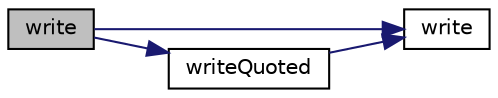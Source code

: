 digraph "write"
{
  bgcolor="transparent";
  edge [fontname="Helvetica",fontsize="10",labelfontname="Helvetica",labelfontsize="10"];
  node [fontname="Helvetica",fontsize="10",shape=record];
  rankdir="LR";
  Node1 [label="write",height=0.2,width=0.4,color="black", fillcolor="grey75", style="filled", fontcolor="black"];
  Node1 -> Node2 [color="midnightblue",fontsize="10",style="solid",fontname="Helvetica"];
  Node2 [label="write",height=0.2,width=0.4,color="black",URL="$a02875.html#a0efefd773fa79fc3b687978f9e1ee9ba",tooltip="Write given buffer to given processor. "];
  Node1 -> Node3 [color="midnightblue",fontsize="10",style="solid",fontname="Helvetica"];
  Node3 [label="writeQuoted",height=0.2,width=0.4,color="black",URL="$a02875.html#a40c64d7f8975f303da0b0245c16fe906",tooltip="Write std::string surrounded by quotes. "];
  Node3 -> Node2 [color="midnightblue",fontsize="10",style="solid",fontname="Helvetica"];
}
